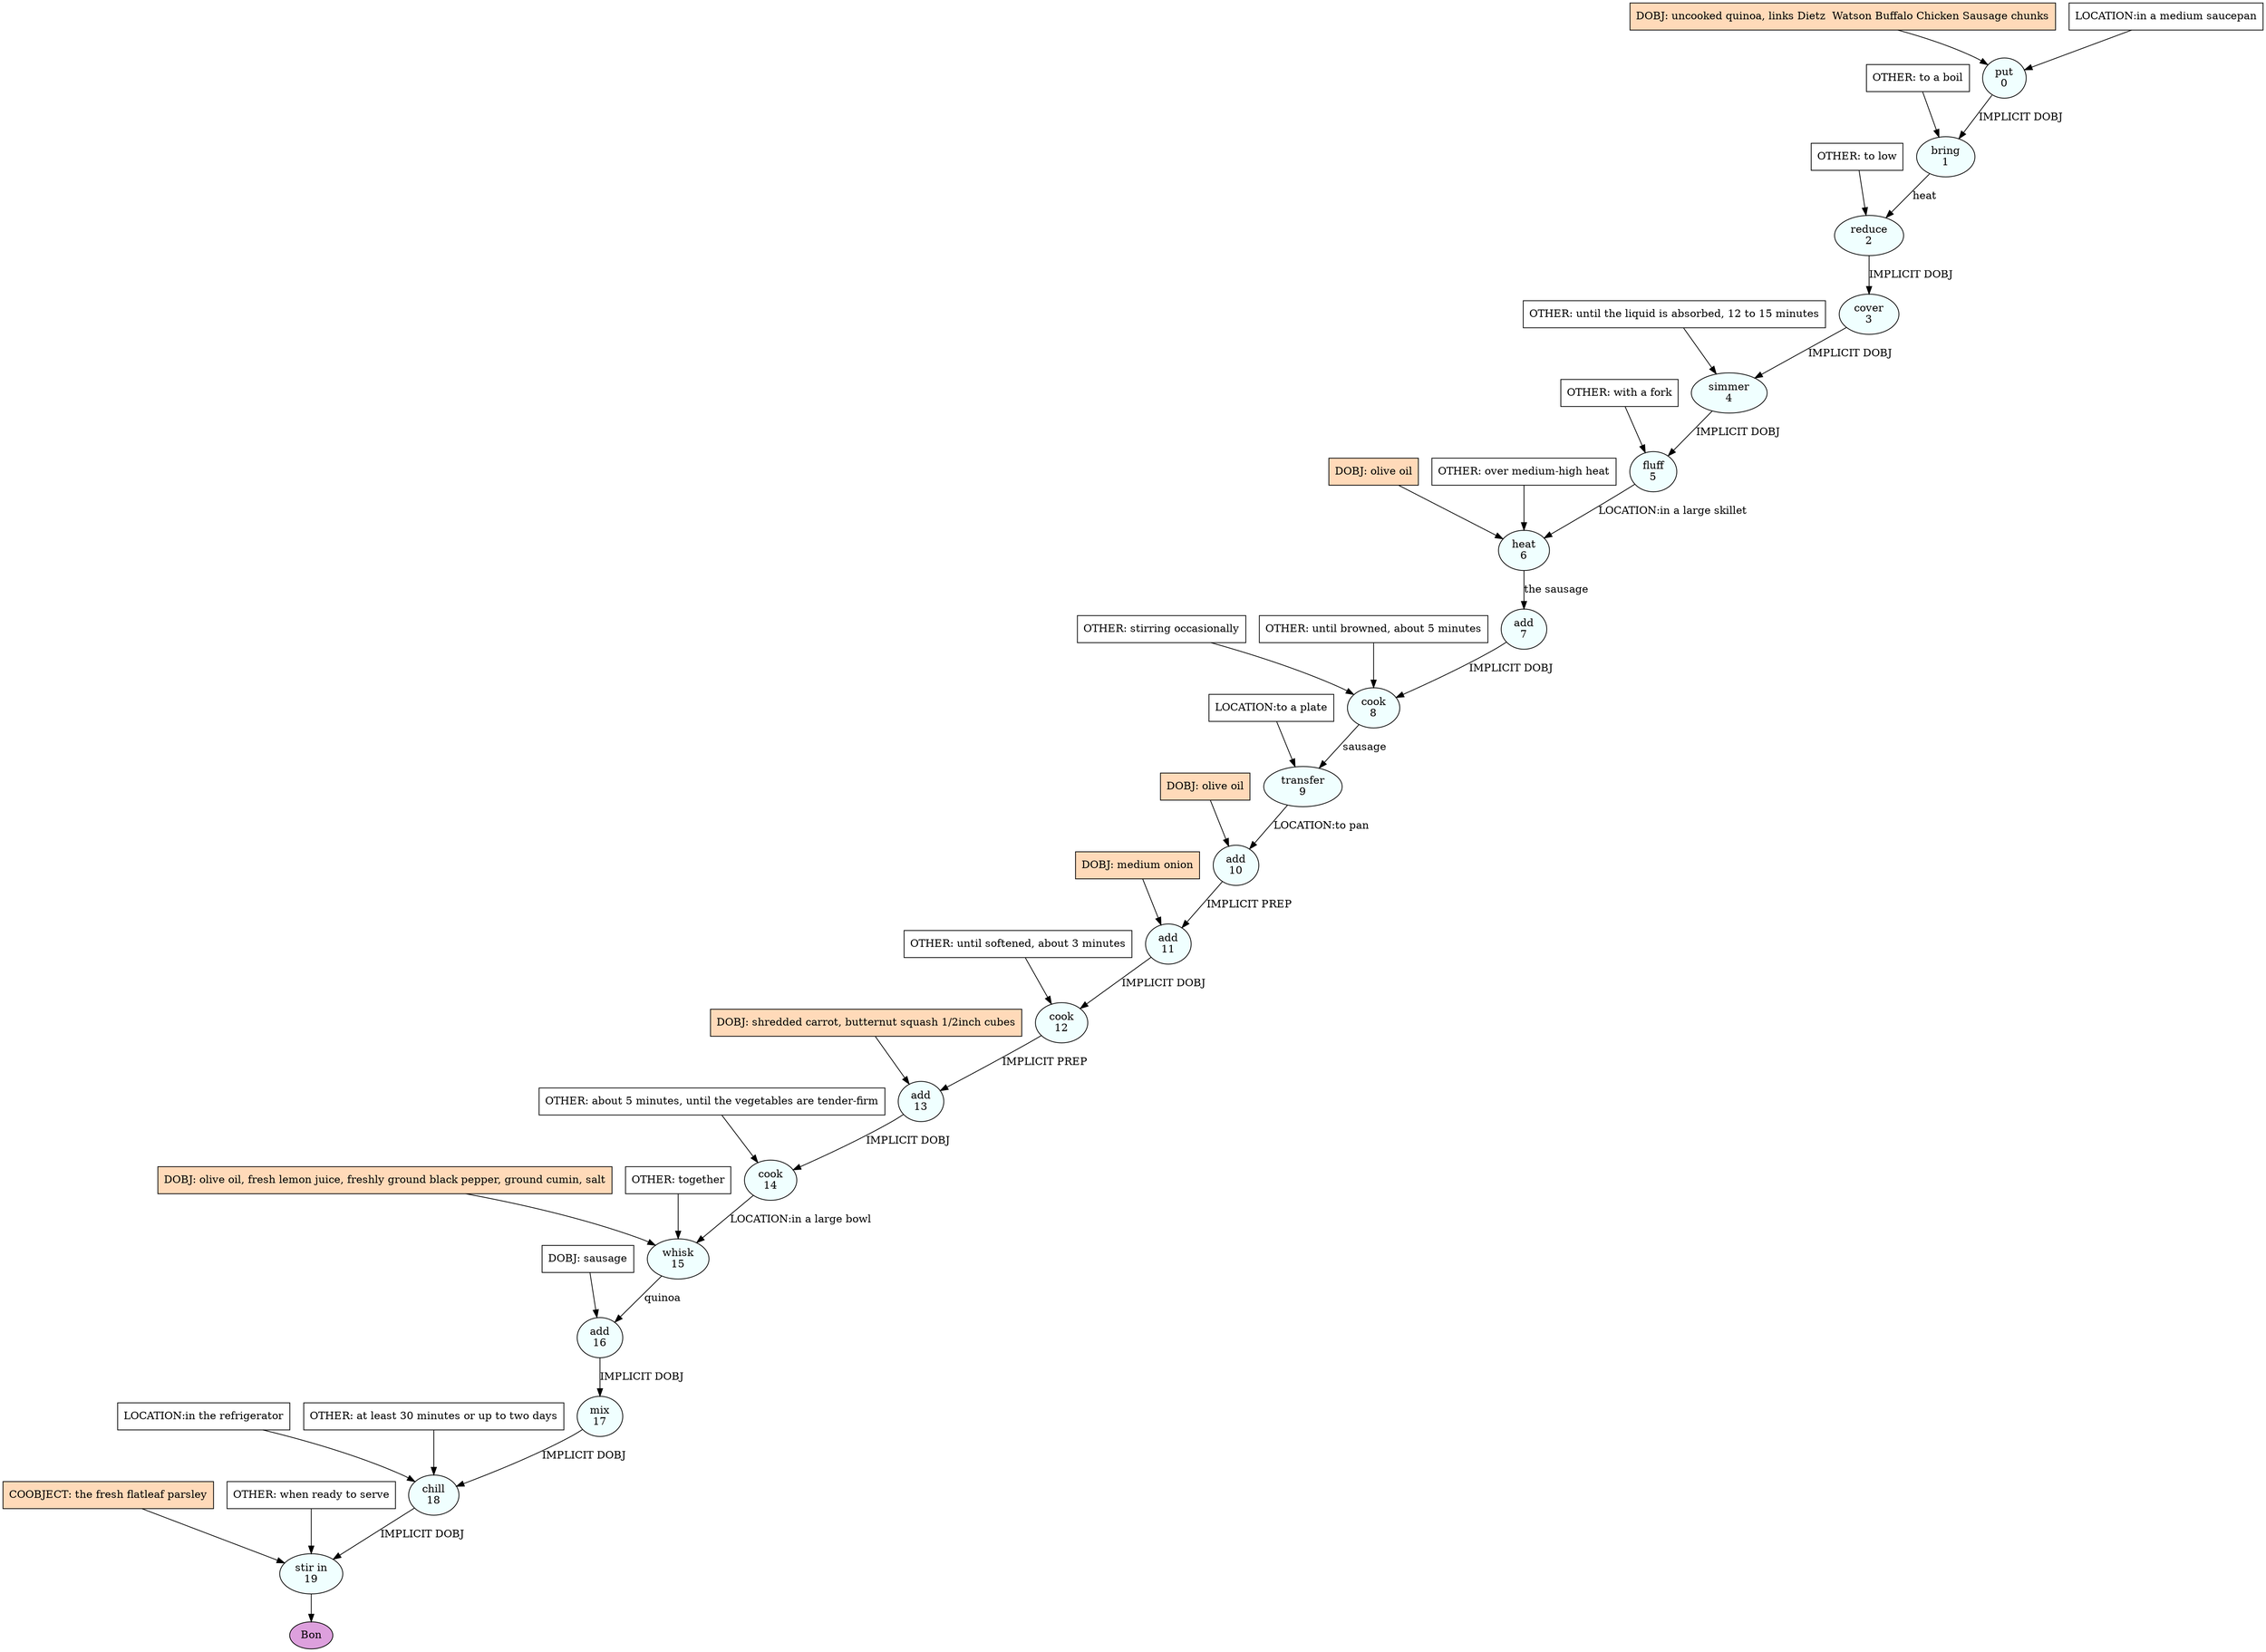 digraph recipe {
E0[label="put
0", shape=oval, style=filled, fillcolor=azure]
E1[label="bring
1", shape=oval, style=filled, fillcolor=azure]
E2[label="reduce
2", shape=oval, style=filled, fillcolor=azure]
E3[label="cover
3", shape=oval, style=filled, fillcolor=azure]
E4[label="simmer
4", shape=oval, style=filled, fillcolor=azure]
E5[label="fluff
5", shape=oval, style=filled, fillcolor=azure]
E6[label="heat
6", shape=oval, style=filled, fillcolor=azure]
E7[label="add
7", shape=oval, style=filled, fillcolor=azure]
E8[label="cook
8", shape=oval, style=filled, fillcolor=azure]
E9[label="transfer
9", shape=oval, style=filled, fillcolor=azure]
E10[label="add
10", shape=oval, style=filled, fillcolor=azure]
E11[label="add
11", shape=oval, style=filled, fillcolor=azure]
E12[label="cook
12", shape=oval, style=filled, fillcolor=azure]
E13[label="add
13", shape=oval, style=filled, fillcolor=azure]
E14[label="cook
14", shape=oval, style=filled, fillcolor=azure]
E15[label="whisk
15", shape=oval, style=filled, fillcolor=azure]
E16[label="add
16", shape=oval, style=filled, fillcolor=azure]
E17[label="mix
17", shape=oval, style=filled, fillcolor=azure]
E18[label="chill
18", shape=oval, style=filled, fillcolor=azure]
E19[label="stir in
19", shape=oval, style=filled, fillcolor=azure]
D0[label="DOBJ: uncooked quinoa, links Dietz  Watson Buffalo Chicken Sausage chunks", shape=box, style=filled, fillcolor=peachpuff]
D0 -> E0
P0_0[label="LOCATION:in a medium saucepan", shape=box, style=filled, fillcolor=white]
P0_0 -> E0
E0 -> E1 [label="IMPLICIT DOBJ"]
O1_0_0[label="OTHER: to a boil", shape=box, style=filled, fillcolor=white]
O1_0_0 -> E1
E1 -> E2 [label="heat"]
O2_0_0[label="OTHER: to low", shape=box, style=filled, fillcolor=white]
O2_0_0 -> E2
E2 -> E3 [label="IMPLICIT DOBJ"]
E3 -> E4 [label="IMPLICIT DOBJ"]
O4_0_0[label="OTHER: until the liquid is absorbed, 12 to 15 minutes", shape=box, style=filled, fillcolor=white]
O4_0_0 -> E4
E4 -> E5 [label="IMPLICIT DOBJ"]
O5_0_0[label="OTHER: with a fork", shape=box, style=filled, fillcolor=white]
O5_0_0 -> E5
D6_ing[label="DOBJ: olive oil", shape=box, style=filled, fillcolor=peachpuff]
D6_ing -> E6
E5 -> E6 [label="LOCATION:in a large skillet"]
O6_0_0[label="OTHER: over medium-high heat", shape=box, style=filled, fillcolor=white]
O6_0_0 -> E6
E6 -> E7 [label="the sausage"]
E7 -> E8 [label="IMPLICIT DOBJ"]
O8_0_0[label="OTHER: stirring occasionally", shape=box, style=filled, fillcolor=white]
O8_0_0 -> E8
O8_1_0[label="OTHER: until browned, about 5 minutes", shape=box, style=filled, fillcolor=white]
O8_1_0 -> E8
E8 -> E9 [label="sausage"]
P9_0_0[label="LOCATION:to a plate", shape=box, style=filled, fillcolor=white]
P9_0_0 -> E9
D10_ing[label="DOBJ: olive oil", shape=box, style=filled, fillcolor=peachpuff]
D10_ing -> E10
E9 -> E10 [label="LOCATION:to pan"]
D11_ing[label="DOBJ: medium onion", shape=box, style=filled, fillcolor=peachpuff]
D11_ing -> E11
E10 -> E11 [label="IMPLICIT PREP"]
E11 -> E12 [label="IMPLICIT DOBJ"]
O12_0_0[label="OTHER: until softened, about 3 minutes", shape=box, style=filled, fillcolor=white]
O12_0_0 -> E12
D13_ing[label="DOBJ: shredded carrot, butternut squash 1/2inch cubes", shape=box, style=filled, fillcolor=peachpuff]
D13_ing -> E13
E12 -> E13 [label="IMPLICIT PREP"]
E13 -> E14 [label="IMPLICIT DOBJ"]
O14_0_0[label="OTHER: about 5 minutes, until the vegetables are tender-firm", shape=box, style=filled, fillcolor=white]
O14_0_0 -> E14
D15_ing[label="DOBJ: olive oil, fresh lemon juice, freshly ground black pepper, ground cumin, salt", shape=box, style=filled, fillcolor=peachpuff]
D15_ing -> E15
E14 -> E15 [label="LOCATION:in a large bowl"]
O15_0_0[label="OTHER: together", shape=box, style=filled, fillcolor=white]
O15_0_0 -> E15
E15 -> E16 [label="quinoa"]
D16_1[label="DOBJ: sausage", shape=box, style=filled, fillcolor=white]
D16_1 -> E16
E16 -> E17 [label="IMPLICIT DOBJ"]
E17 -> E18 [label="IMPLICIT DOBJ"]
P18_0_0[label="LOCATION:in the refrigerator", shape=box, style=filled, fillcolor=white]
P18_0_0 -> E18
O18_0_0[label="OTHER: at least 30 minutes or up to two days", shape=box, style=filled, fillcolor=white]
O18_0_0 -> E18
E18 -> E19 [label="IMPLICIT DOBJ"]
P19_0_ing[label="COOBJECT: the fresh flatleaf parsley", shape=box, style=filled, fillcolor=peachpuff]
P19_0_ing -> E19
O19_0_0[label="OTHER: when ready to serve", shape=box, style=filled, fillcolor=white]
O19_0_0 -> E19
EOR[label="Bon", shape=oval, style=filled, fillcolor=plum]
E19 -> EOR
}
